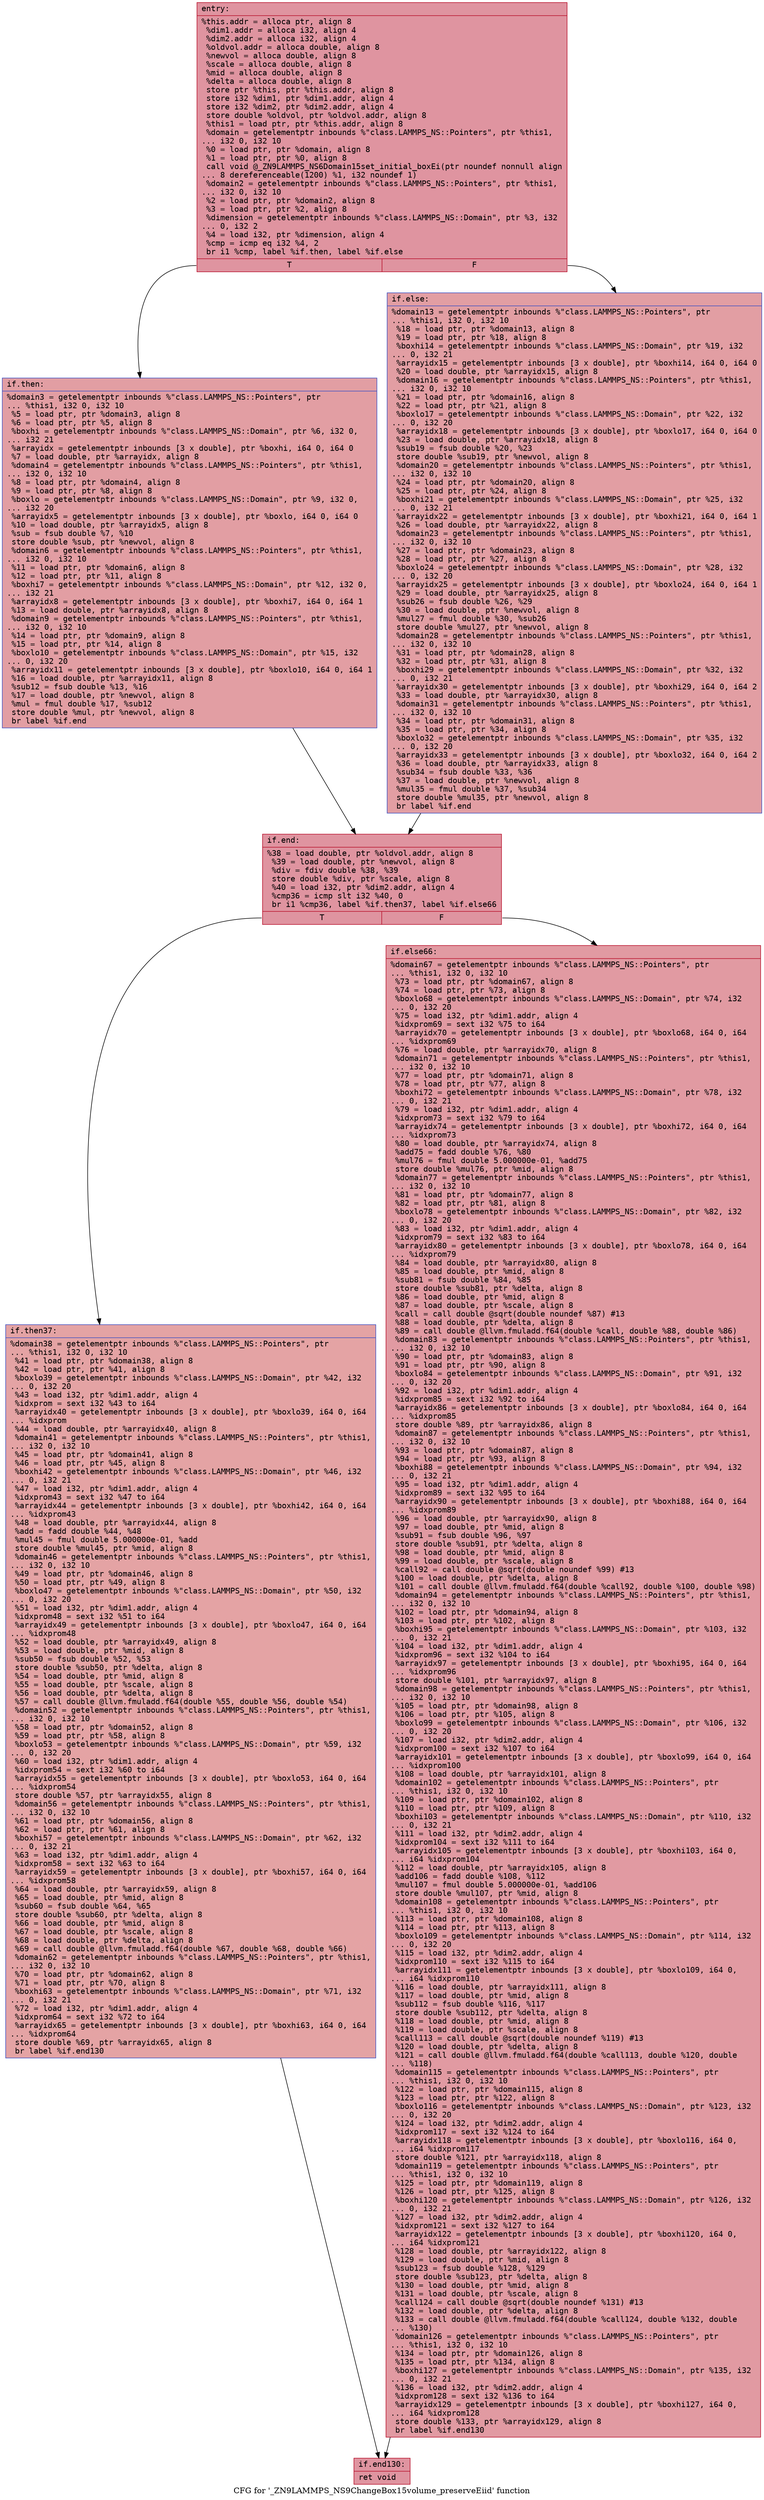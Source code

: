 digraph "CFG for '_ZN9LAMMPS_NS9ChangeBox15volume_preserveEiid' function" {
	label="CFG for '_ZN9LAMMPS_NS9ChangeBox15volume_preserveEiid' function";

	Node0x561623d0eb30 [shape=record,color="#b70d28ff", style=filled, fillcolor="#b70d2870" fontname="Courier",label="{entry:\l|  %this.addr = alloca ptr, align 8\l  %dim1.addr = alloca i32, align 4\l  %dim2.addr = alloca i32, align 4\l  %oldvol.addr = alloca double, align 8\l  %newvol = alloca double, align 8\l  %scale = alloca double, align 8\l  %mid = alloca double, align 8\l  %delta = alloca double, align 8\l  store ptr %this, ptr %this.addr, align 8\l  store i32 %dim1, ptr %dim1.addr, align 4\l  store i32 %dim2, ptr %dim2.addr, align 4\l  store double %oldvol, ptr %oldvol.addr, align 8\l  %this1 = load ptr, ptr %this.addr, align 8\l  %domain = getelementptr inbounds %\"class.LAMMPS_NS::Pointers\", ptr %this1,\l... i32 0, i32 10\l  %0 = load ptr, ptr %domain, align 8\l  %1 = load ptr, ptr %0, align 8\l  call void @_ZN9LAMMPS_NS6Domain15set_initial_boxEi(ptr noundef nonnull align\l... 8 dereferenceable(1200) %1, i32 noundef 1)\l  %domain2 = getelementptr inbounds %\"class.LAMMPS_NS::Pointers\", ptr %this1,\l... i32 0, i32 10\l  %2 = load ptr, ptr %domain2, align 8\l  %3 = load ptr, ptr %2, align 8\l  %dimension = getelementptr inbounds %\"class.LAMMPS_NS::Domain\", ptr %3, i32\l... 0, i32 2\l  %4 = load i32, ptr %dimension, align 4\l  %cmp = icmp eq i32 %4, 2\l  br i1 %cmp, label %if.then, label %if.else\l|{<s0>T|<s1>F}}"];
	Node0x561623d0eb30:s0 -> Node0x561623d0fbc0[tooltip="entry -> if.then\nProbability 50.00%" ];
	Node0x561623d0eb30:s1 -> Node0x561623d0fc30[tooltip="entry -> if.else\nProbability 50.00%" ];
	Node0x561623d0fbc0 [shape=record,color="#3d50c3ff", style=filled, fillcolor="#be242e70" fontname="Courier",label="{if.then:\l|  %domain3 = getelementptr inbounds %\"class.LAMMPS_NS::Pointers\", ptr\l... %this1, i32 0, i32 10\l  %5 = load ptr, ptr %domain3, align 8\l  %6 = load ptr, ptr %5, align 8\l  %boxhi = getelementptr inbounds %\"class.LAMMPS_NS::Domain\", ptr %6, i32 0,\l... i32 21\l  %arrayidx = getelementptr inbounds [3 x double], ptr %boxhi, i64 0, i64 0\l  %7 = load double, ptr %arrayidx, align 8\l  %domain4 = getelementptr inbounds %\"class.LAMMPS_NS::Pointers\", ptr %this1,\l... i32 0, i32 10\l  %8 = load ptr, ptr %domain4, align 8\l  %9 = load ptr, ptr %8, align 8\l  %boxlo = getelementptr inbounds %\"class.LAMMPS_NS::Domain\", ptr %9, i32 0,\l... i32 20\l  %arrayidx5 = getelementptr inbounds [3 x double], ptr %boxlo, i64 0, i64 0\l  %10 = load double, ptr %arrayidx5, align 8\l  %sub = fsub double %7, %10\l  store double %sub, ptr %newvol, align 8\l  %domain6 = getelementptr inbounds %\"class.LAMMPS_NS::Pointers\", ptr %this1,\l... i32 0, i32 10\l  %11 = load ptr, ptr %domain6, align 8\l  %12 = load ptr, ptr %11, align 8\l  %boxhi7 = getelementptr inbounds %\"class.LAMMPS_NS::Domain\", ptr %12, i32 0,\l... i32 21\l  %arrayidx8 = getelementptr inbounds [3 x double], ptr %boxhi7, i64 0, i64 1\l  %13 = load double, ptr %arrayidx8, align 8\l  %domain9 = getelementptr inbounds %\"class.LAMMPS_NS::Pointers\", ptr %this1,\l... i32 0, i32 10\l  %14 = load ptr, ptr %domain9, align 8\l  %15 = load ptr, ptr %14, align 8\l  %boxlo10 = getelementptr inbounds %\"class.LAMMPS_NS::Domain\", ptr %15, i32\l... 0, i32 20\l  %arrayidx11 = getelementptr inbounds [3 x double], ptr %boxlo10, i64 0, i64 1\l  %16 = load double, ptr %arrayidx11, align 8\l  %sub12 = fsub double %13, %16\l  %17 = load double, ptr %newvol, align 8\l  %mul = fmul double %17, %sub12\l  store double %mul, ptr %newvol, align 8\l  br label %if.end\l}"];
	Node0x561623d0fbc0 -> Node0x561623d11370[tooltip="if.then -> if.end\nProbability 100.00%" ];
	Node0x561623d0fc30 [shape=record,color="#3d50c3ff", style=filled, fillcolor="#be242e70" fontname="Courier",label="{if.else:\l|  %domain13 = getelementptr inbounds %\"class.LAMMPS_NS::Pointers\", ptr\l... %this1, i32 0, i32 10\l  %18 = load ptr, ptr %domain13, align 8\l  %19 = load ptr, ptr %18, align 8\l  %boxhi14 = getelementptr inbounds %\"class.LAMMPS_NS::Domain\", ptr %19, i32\l... 0, i32 21\l  %arrayidx15 = getelementptr inbounds [3 x double], ptr %boxhi14, i64 0, i64 0\l  %20 = load double, ptr %arrayidx15, align 8\l  %domain16 = getelementptr inbounds %\"class.LAMMPS_NS::Pointers\", ptr %this1,\l... i32 0, i32 10\l  %21 = load ptr, ptr %domain16, align 8\l  %22 = load ptr, ptr %21, align 8\l  %boxlo17 = getelementptr inbounds %\"class.LAMMPS_NS::Domain\", ptr %22, i32\l... 0, i32 20\l  %arrayidx18 = getelementptr inbounds [3 x double], ptr %boxlo17, i64 0, i64 0\l  %23 = load double, ptr %arrayidx18, align 8\l  %sub19 = fsub double %20, %23\l  store double %sub19, ptr %newvol, align 8\l  %domain20 = getelementptr inbounds %\"class.LAMMPS_NS::Pointers\", ptr %this1,\l... i32 0, i32 10\l  %24 = load ptr, ptr %domain20, align 8\l  %25 = load ptr, ptr %24, align 8\l  %boxhi21 = getelementptr inbounds %\"class.LAMMPS_NS::Domain\", ptr %25, i32\l... 0, i32 21\l  %arrayidx22 = getelementptr inbounds [3 x double], ptr %boxhi21, i64 0, i64 1\l  %26 = load double, ptr %arrayidx22, align 8\l  %domain23 = getelementptr inbounds %\"class.LAMMPS_NS::Pointers\", ptr %this1,\l... i32 0, i32 10\l  %27 = load ptr, ptr %domain23, align 8\l  %28 = load ptr, ptr %27, align 8\l  %boxlo24 = getelementptr inbounds %\"class.LAMMPS_NS::Domain\", ptr %28, i32\l... 0, i32 20\l  %arrayidx25 = getelementptr inbounds [3 x double], ptr %boxlo24, i64 0, i64 1\l  %29 = load double, ptr %arrayidx25, align 8\l  %sub26 = fsub double %26, %29\l  %30 = load double, ptr %newvol, align 8\l  %mul27 = fmul double %30, %sub26\l  store double %mul27, ptr %newvol, align 8\l  %domain28 = getelementptr inbounds %\"class.LAMMPS_NS::Pointers\", ptr %this1,\l... i32 0, i32 10\l  %31 = load ptr, ptr %domain28, align 8\l  %32 = load ptr, ptr %31, align 8\l  %boxhi29 = getelementptr inbounds %\"class.LAMMPS_NS::Domain\", ptr %32, i32\l... 0, i32 21\l  %arrayidx30 = getelementptr inbounds [3 x double], ptr %boxhi29, i64 0, i64 2\l  %33 = load double, ptr %arrayidx30, align 8\l  %domain31 = getelementptr inbounds %\"class.LAMMPS_NS::Pointers\", ptr %this1,\l... i32 0, i32 10\l  %34 = load ptr, ptr %domain31, align 8\l  %35 = load ptr, ptr %34, align 8\l  %boxlo32 = getelementptr inbounds %\"class.LAMMPS_NS::Domain\", ptr %35, i32\l... 0, i32 20\l  %arrayidx33 = getelementptr inbounds [3 x double], ptr %boxlo32, i64 0, i64 2\l  %36 = load double, ptr %arrayidx33, align 8\l  %sub34 = fsub double %33, %36\l  %37 = load double, ptr %newvol, align 8\l  %mul35 = fmul double %37, %sub34\l  store double %mul35, ptr %newvol, align 8\l  br label %if.end\l}"];
	Node0x561623d0fc30 -> Node0x561623d11370[tooltip="if.else -> if.end\nProbability 100.00%" ];
	Node0x561623d11370 [shape=record,color="#b70d28ff", style=filled, fillcolor="#b70d2870" fontname="Courier",label="{if.end:\l|  %38 = load double, ptr %oldvol.addr, align 8\l  %39 = load double, ptr %newvol, align 8\l  %div = fdiv double %38, %39\l  store double %div, ptr %scale, align 8\l  %40 = load i32, ptr %dim2.addr, align 4\l  %cmp36 = icmp slt i32 %40, 0\l  br i1 %cmp36, label %if.then37, label %if.else66\l|{<s0>T|<s1>F}}"];
	Node0x561623d11370:s0 -> Node0x561623d13b10[tooltip="if.end -> if.then37\nProbability 37.50%" ];
	Node0x561623d11370:s1 -> Node0x561623d13b90[tooltip="if.end -> if.else66\nProbability 62.50%" ];
	Node0x561623d13b10 [shape=record,color="#3d50c3ff", style=filled, fillcolor="#c32e3170" fontname="Courier",label="{if.then37:\l|  %domain38 = getelementptr inbounds %\"class.LAMMPS_NS::Pointers\", ptr\l... %this1, i32 0, i32 10\l  %41 = load ptr, ptr %domain38, align 8\l  %42 = load ptr, ptr %41, align 8\l  %boxlo39 = getelementptr inbounds %\"class.LAMMPS_NS::Domain\", ptr %42, i32\l... 0, i32 20\l  %43 = load i32, ptr %dim1.addr, align 4\l  %idxprom = sext i32 %43 to i64\l  %arrayidx40 = getelementptr inbounds [3 x double], ptr %boxlo39, i64 0, i64\l... %idxprom\l  %44 = load double, ptr %arrayidx40, align 8\l  %domain41 = getelementptr inbounds %\"class.LAMMPS_NS::Pointers\", ptr %this1,\l... i32 0, i32 10\l  %45 = load ptr, ptr %domain41, align 8\l  %46 = load ptr, ptr %45, align 8\l  %boxhi42 = getelementptr inbounds %\"class.LAMMPS_NS::Domain\", ptr %46, i32\l... 0, i32 21\l  %47 = load i32, ptr %dim1.addr, align 4\l  %idxprom43 = sext i32 %47 to i64\l  %arrayidx44 = getelementptr inbounds [3 x double], ptr %boxhi42, i64 0, i64\l... %idxprom43\l  %48 = load double, ptr %arrayidx44, align 8\l  %add = fadd double %44, %48\l  %mul45 = fmul double 5.000000e-01, %add\l  store double %mul45, ptr %mid, align 8\l  %domain46 = getelementptr inbounds %\"class.LAMMPS_NS::Pointers\", ptr %this1,\l... i32 0, i32 10\l  %49 = load ptr, ptr %domain46, align 8\l  %50 = load ptr, ptr %49, align 8\l  %boxlo47 = getelementptr inbounds %\"class.LAMMPS_NS::Domain\", ptr %50, i32\l... 0, i32 20\l  %51 = load i32, ptr %dim1.addr, align 4\l  %idxprom48 = sext i32 %51 to i64\l  %arrayidx49 = getelementptr inbounds [3 x double], ptr %boxlo47, i64 0, i64\l... %idxprom48\l  %52 = load double, ptr %arrayidx49, align 8\l  %53 = load double, ptr %mid, align 8\l  %sub50 = fsub double %52, %53\l  store double %sub50, ptr %delta, align 8\l  %54 = load double, ptr %mid, align 8\l  %55 = load double, ptr %scale, align 8\l  %56 = load double, ptr %delta, align 8\l  %57 = call double @llvm.fmuladd.f64(double %55, double %56, double %54)\l  %domain52 = getelementptr inbounds %\"class.LAMMPS_NS::Pointers\", ptr %this1,\l... i32 0, i32 10\l  %58 = load ptr, ptr %domain52, align 8\l  %59 = load ptr, ptr %58, align 8\l  %boxlo53 = getelementptr inbounds %\"class.LAMMPS_NS::Domain\", ptr %59, i32\l... 0, i32 20\l  %60 = load i32, ptr %dim1.addr, align 4\l  %idxprom54 = sext i32 %60 to i64\l  %arrayidx55 = getelementptr inbounds [3 x double], ptr %boxlo53, i64 0, i64\l... %idxprom54\l  store double %57, ptr %arrayidx55, align 8\l  %domain56 = getelementptr inbounds %\"class.LAMMPS_NS::Pointers\", ptr %this1,\l... i32 0, i32 10\l  %61 = load ptr, ptr %domain56, align 8\l  %62 = load ptr, ptr %61, align 8\l  %boxhi57 = getelementptr inbounds %\"class.LAMMPS_NS::Domain\", ptr %62, i32\l... 0, i32 21\l  %63 = load i32, ptr %dim1.addr, align 4\l  %idxprom58 = sext i32 %63 to i64\l  %arrayidx59 = getelementptr inbounds [3 x double], ptr %boxhi57, i64 0, i64\l... %idxprom58\l  %64 = load double, ptr %arrayidx59, align 8\l  %65 = load double, ptr %mid, align 8\l  %sub60 = fsub double %64, %65\l  store double %sub60, ptr %delta, align 8\l  %66 = load double, ptr %mid, align 8\l  %67 = load double, ptr %scale, align 8\l  %68 = load double, ptr %delta, align 8\l  %69 = call double @llvm.fmuladd.f64(double %67, double %68, double %66)\l  %domain62 = getelementptr inbounds %\"class.LAMMPS_NS::Pointers\", ptr %this1,\l... i32 0, i32 10\l  %70 = load ptr, ptr %domain62, align 8\l  %71 = load ptr, ptr %70, align 8\l  %boxhi63 = getelementptr inbounds %\"class.LAMMPS_NS::Domain\", ptr %71, i32\l... 0, i32 21\l  %72 = load i32, ptr %dim1.addr, align 4\l  %idxprom64 = sext i32 %72 to i64\l  %arrayidx65 = getelementptr inbounds [3 x double], ptr %boxhi63, i64 0, i64\l... %idxprom64\l  store double %69, ptr %arrayidx65, align 8\l  br label %if.end130\l}"];
	Node0x561623d13b10 -> Node0x561623d16ea0[tooltip="if.then37 -> if.end130\nProbability 100.00%" ];
	Node0x561623d13b90 [shape=record,color="#b70d28ff", style=filled, fillcolor="#bb1b2c70" fontname="Courier",label="{if.else66:\l|  %domain67 = getelementptr inbounds %\"class.LAMMPS_NS::Pointers\", ptr\l... %this1, i32 0, i32 10\l  %73 = load ptr, ptr %domain67, align 8\l  %74 = load ptr, ptr %73, align 8\l  %boxlo68 = getelementptr inbounds %\"class.LAMMPS_NS::Domain\", ptr %74, i32\l... 0, i32 20\l  %75 = load i32, ptr %dim1.addr, align 4\l  %idxprom69 = sext i32 %75 to i64\l  %arrayidx70 = getelementptr inbounds [3 x double], ptr %boxlo68, i64 0, i64\l... %idxprom69\l  %76 = load double, ptr %arrayidx70, align 8\l  %domain71 = getelementptr inbounds %\"class.LAMMPS_NS::Pointers\", ptr %this1,\l... i32 0, i32 10\l  %77 = load ptr, ptr %domain71, align 8\l  %78 = load ptr, ptr %77, align 8\l  %boxhi72 = getelementptr inbounds %\"class.LAMMPS_NS::Domain\", ptr %78, i32\l... 0, i32 21\l  %79 = load i32, ptr %dim1.addr, align 4\l  %idxprom73 = sext i32 %79 to i64\l  %arrayidx74 = getelementptr inbounds [3 x double], ptr %boxhi72, i64 0, i64\l... %idxprom73\l  %80 = load double, ptr %arrayidx74, align 8\l  %add75 = fadd double %76, %80\l  %mul76 = fmul double 5.000000e-01, %add75\l  store double %mul76, ptr %mid, align 8\l  %domain77 = getelementptr inbounds %\"class.LAMMPS_NS::Pointers\", ptr %this1,\l... i32 0, i32 10\l  %81 = load ptr, ptr %domain77, align 8\l  %82 = load ptr, ptr %81, align 8\l  %boxlo78 = getelementptr inbounds %\"class.LAMMPS_NS::Domain\", ptr %82, i32\l... 0, i32 20\l  %83 = load i32, ptr %dim1.addr, align 4\l  %idxprom79 = sext i32 %83 to i64\l  %arrayidx80 = getelementptr inbounds [3 x double], ptr %boxlo78, i64 0, i64\l... %idxprom79\l  %84 = load double, ptr %arrayidx80, align 8\l  %85 = load double, ptr %mid, align 8\l  %sub81 = fsub double %84, %85\l  store double %sub81, ptr %delta, align 8\l  %86 = load double, ptr %mid, align 8\l  %87 = load double, ptr %scale, align 8\l  %call = call double @sqrt(double noundef %87) #13\l  %88 = load double, ptr %delta, align 8\l  %89 = call double @llvm.fmuladd.f64(double %call, double %88, double %86)\l  %domain83 = getelementptr inbounds %\"class.LAMMPS_NS::Pointers\", ptr %this1,\l... i32 0, i32 10\l  %90 = load ptr, ptr %domain83, align 8\l  %91 = load ptr, ptr %90, align 8\l  %boxlo84 = getelementptr inbounds %\"class.LAMMPS_NS::Domain\", ptr %91, i32\l... 0, i32 20\l  %92 = load i32, ptr %dim1.addr, align 4\l  %idxprom85 = sext i32 %92 to i64\l  %arrayidx86 = getelementptr inbounds [3 x double], ptr %boxlo84, i64 0, i64\l... %idxprom85\l  store double %89, ptr %arrayidx86, align 8\l  %domain87 = getelementptr inbounds %\"class.LAMMPS_NS::Pointers\", ptr %this1,\l... i32 0, i32 10\l  %93 = load ptr, ptr %domain87, align 8\l  %94 = load ptr, ptr %93, align 8\l  %boxhi88 = getelementptr inbounds %\"class.LAMMPS_NS::Domain\", ptr %94, i32\l... 0, i32 21\l  %95 = load i32, ptr %dim1.addr, align 4\l  %idxprom89 = sext i32 %95 to i64\l  %arrayidx90 = getelementptr inbounds [3 x double], ptr %boxhi88, i64 0, i64\l... %idxprom89\l  %96 = load double, ptr %arrayidx90, align 8\l  %97 = load double, ptr %mid, align 8\l  %sub91 = fsub double %96, %97\l  store double %sub91, ptr %delta, align 8\l  %98 = load double, ptr %mid, align 8\l  %99 = load double, ptr %scale, align 8\l  %call92 = call double @sqrt(double noundef %99) #13\l  %100 = load double, ptr %delta, align 8\l  %101 = call double @llvm.fmuladd.f64(double %call92, double %100, double %98)\l  %domain94 = getelementptr inbounds %\"class.LAMMPS_NS::Pointers\", ptr %this1,\l... i32 0, i32 10\l  %102 = load ptr, ptr %domain94, align 8\l  %103 = load ptr, ptr %102, align 8\l  %boxhi95 = getelementptr inbounds %\"class.LAMMPS_NS::Domain\", ptr %103, i32\l... 0, i32 21\l  %104 = load i32, ptr %dim1.addr, align 4\l  %idxprom96 = sext i32 %104 to i64\l  %arrayidx97 = getelementptr inbounds [3 x double], ptr %boxhi95, i64 0, i64\l... %idxprom96\l  store double %101, ptr %arrayidx97, align 8\l  %domain98 = getelementptr inbounds %\"class.LAMMPS_NS::Pointers\", ptr %this1,\l... i32 0, i32 10\l  %105 = load ptr, ptr %domain98, align 8\l  %106 = load ptr, ptr %105, align 8\l  %boxlo99 = getelementptr inbounds %\"class.LAMMPS_NS::Domain\", ptr %106, i32\l... 0, i32 20\l  %107 = load i32, ptr %dim2.addr, align 4\l  %idxprom100 = sext i32 %107 to i64\l  %arrayidx101 = getelementptr inbounds [3 x double], ptr %boxlo99, i64 0, i64\l... %idxprom100\l  %108 = load double, ptr %arrayidx101, align 8\l  %domain102 = getelementptr inbounds %\"class.LAMMPS_NS::Pointers\", ptr\l... %this1, i32 0, i32 10\l  %109 = load ptr, ptr %domain102, align 8\l  %110 = load ptr, ptr %109, align 8\l  %boxhi103 = getelementptr inbounds %\"class.LAMMPS_NS::Domain\", ptr %110, i32\l... 0, i32 21\l  %111 = load i32, ptr %dim2.addr, align 4\l  %idxprom104 = sext i32 %111 to i64\l  %arrayidx105 = getelementptr inbounds [3 x double], ptr %boxhi103, i64 0,\l... i64 %idxprom104\l  %112 = load double, ptr %arrayidx105, align 8\l  %add106 = fadd double %108, %112\l  %mul107 = fmul double 5.000000e-01, %add106\l  store double %mul107, ptr %mid, align 8\l  %domain108 = getelementptr inbounds %\"class.LAMMPS_NS::Pointers\", ptr\l... %this1, i32 0, i32 10\l  %113 = load ptr, ptr %domain108, align 8\l  %114 = load ptr, ptr %113, align 8\l  %boxlo109 = getelementptr inbounds %\"class.LAMMPS_NS::Domain\", ptr %114, i32\l... 0, i32 20\l  %115 = load i32, ptr %dim2.addr, align 4\l  %idxprom110 = sext i32 %115 to i64\l  %arrayidx111 = getelementptr inbounds [3 x double], ptr %boxlo109, i64 0,\l... i64 %idxprom110\l  %116 = load double, ptr %arrayidx111, align 8\l  %117 = load double, ptr %mid, align 8\l  %sub112 = fsub double %116, %117\l  store double %sub112, ptr %delta, align 8\l  %118 = load double, ptr %mid, align 8\l  %119 = load double, ptr %scale, align 8\l  %call113 = call double @sqrt(double noundef %119) #13\l  %120 = load double, ptr %delta, align 8\l  %121 = call double @llvm.fmuladd.f64(double %call113, double %120, double\l... %118)\l  %domain115 = getelementptr inbounds %\"class.LAMMPS_NS::Pointers\", ptr\l... %this1, i32 0, i32 10\l  %122 = load ptr, ptr %domain115, align 8\l  %123 = load ptr, ptr %122, align 8\l  %boxlo116 = getelementptr inbounds %\"class.LAMMPS_NS::Domain\", ptr %123, i32\l... 0, i32 20\l  %124 = load i32, ptr %dim2.addr, align 4\l  %idxprom117 = sext i32 %124 to i64\l  %arrayidx118 = getelementptr inbounds [3 x double], ptr %boxlo116, i64 0,\l... i64 %idxprom117\l  store double %121, ptr %arrayidx118, align 8\l  %domain119 = getelementptr inbounds %\"class.LAMMPS_NS::Pointers\", ptr\l... %this1, i32 0, i32 10\l  %125 = load ptr, ptr %domain119, align 8\l  %126 = load ptr, ptr %125, align 8\l  %boxhi120 = getelementptr inbounds %\"class.LAMMPS_NS::Domain\", ptr %126, i32\l... 0, i32 21\l  %127 = load i32, ptr %dim2.addr, align 4\l  %idxprom121 = sext i32 %127 to i64\l  %arrayidx122 = getelementptr inbounds [3 x double], ptr %boxhi120, i64 0,\l... i64 %idxprom121\l  %128 = load double, ptr %arrayidx122, align 8\l  %129 = load double, ptr %mid, align 8\l  %sub123 = fsub double %128, %129\l  store double %sub123, ptr %delta, align 8\l  %130 = load double, ptr %mid, align 8\l  %131 = load double, ptr %scale, align 8\l  %call124 = call double @sqrt(double noundef %131) #13\l  %132 = load double, ptr %delta, align 8\l  %133 = call double @llvm.fmuladd.f64(double %call124, double %132, double\l... %130)\l  %domain126 = getelementptr inbounds %\"class.LAMMPS_NS::Pointers\", ptr\l... %this1, i32 0, i32 10\l  %134 = load ptr, ptr %domain126, align 8\l  %135 = load ptr, ptr %134, align 8\l  %boxhi127 = getelementptr inbounds %\"class.LAMMPS_NS::Domain\", ptr %135, i32\l... 0, i32 21\l  %136 = load i32, ptr %dim2.addr, align 4\l  %idxprom128 = sext i32 %136 to i64\l  %arrayidx129 = getelementptr inbounds [3 x double], ptr %boxhi127, i64 0,\l... i64 %idxprom128\l  store double %133, ptr %arrayidx129, align 8\l  br label %if.end130\l}"];
	Node0x561623d13b90 -> Node0x561623d16ea0[tooltip="if.else66 -> if.end130\nProbability 100.00%" ];
	Node0x561623d16ea0 [shape=record,color="#b70d28ff", style=filled, fillcolor="#b70d2870" fontname="Courier",label="{if.end130:\l|  ret void\l}"];
}
